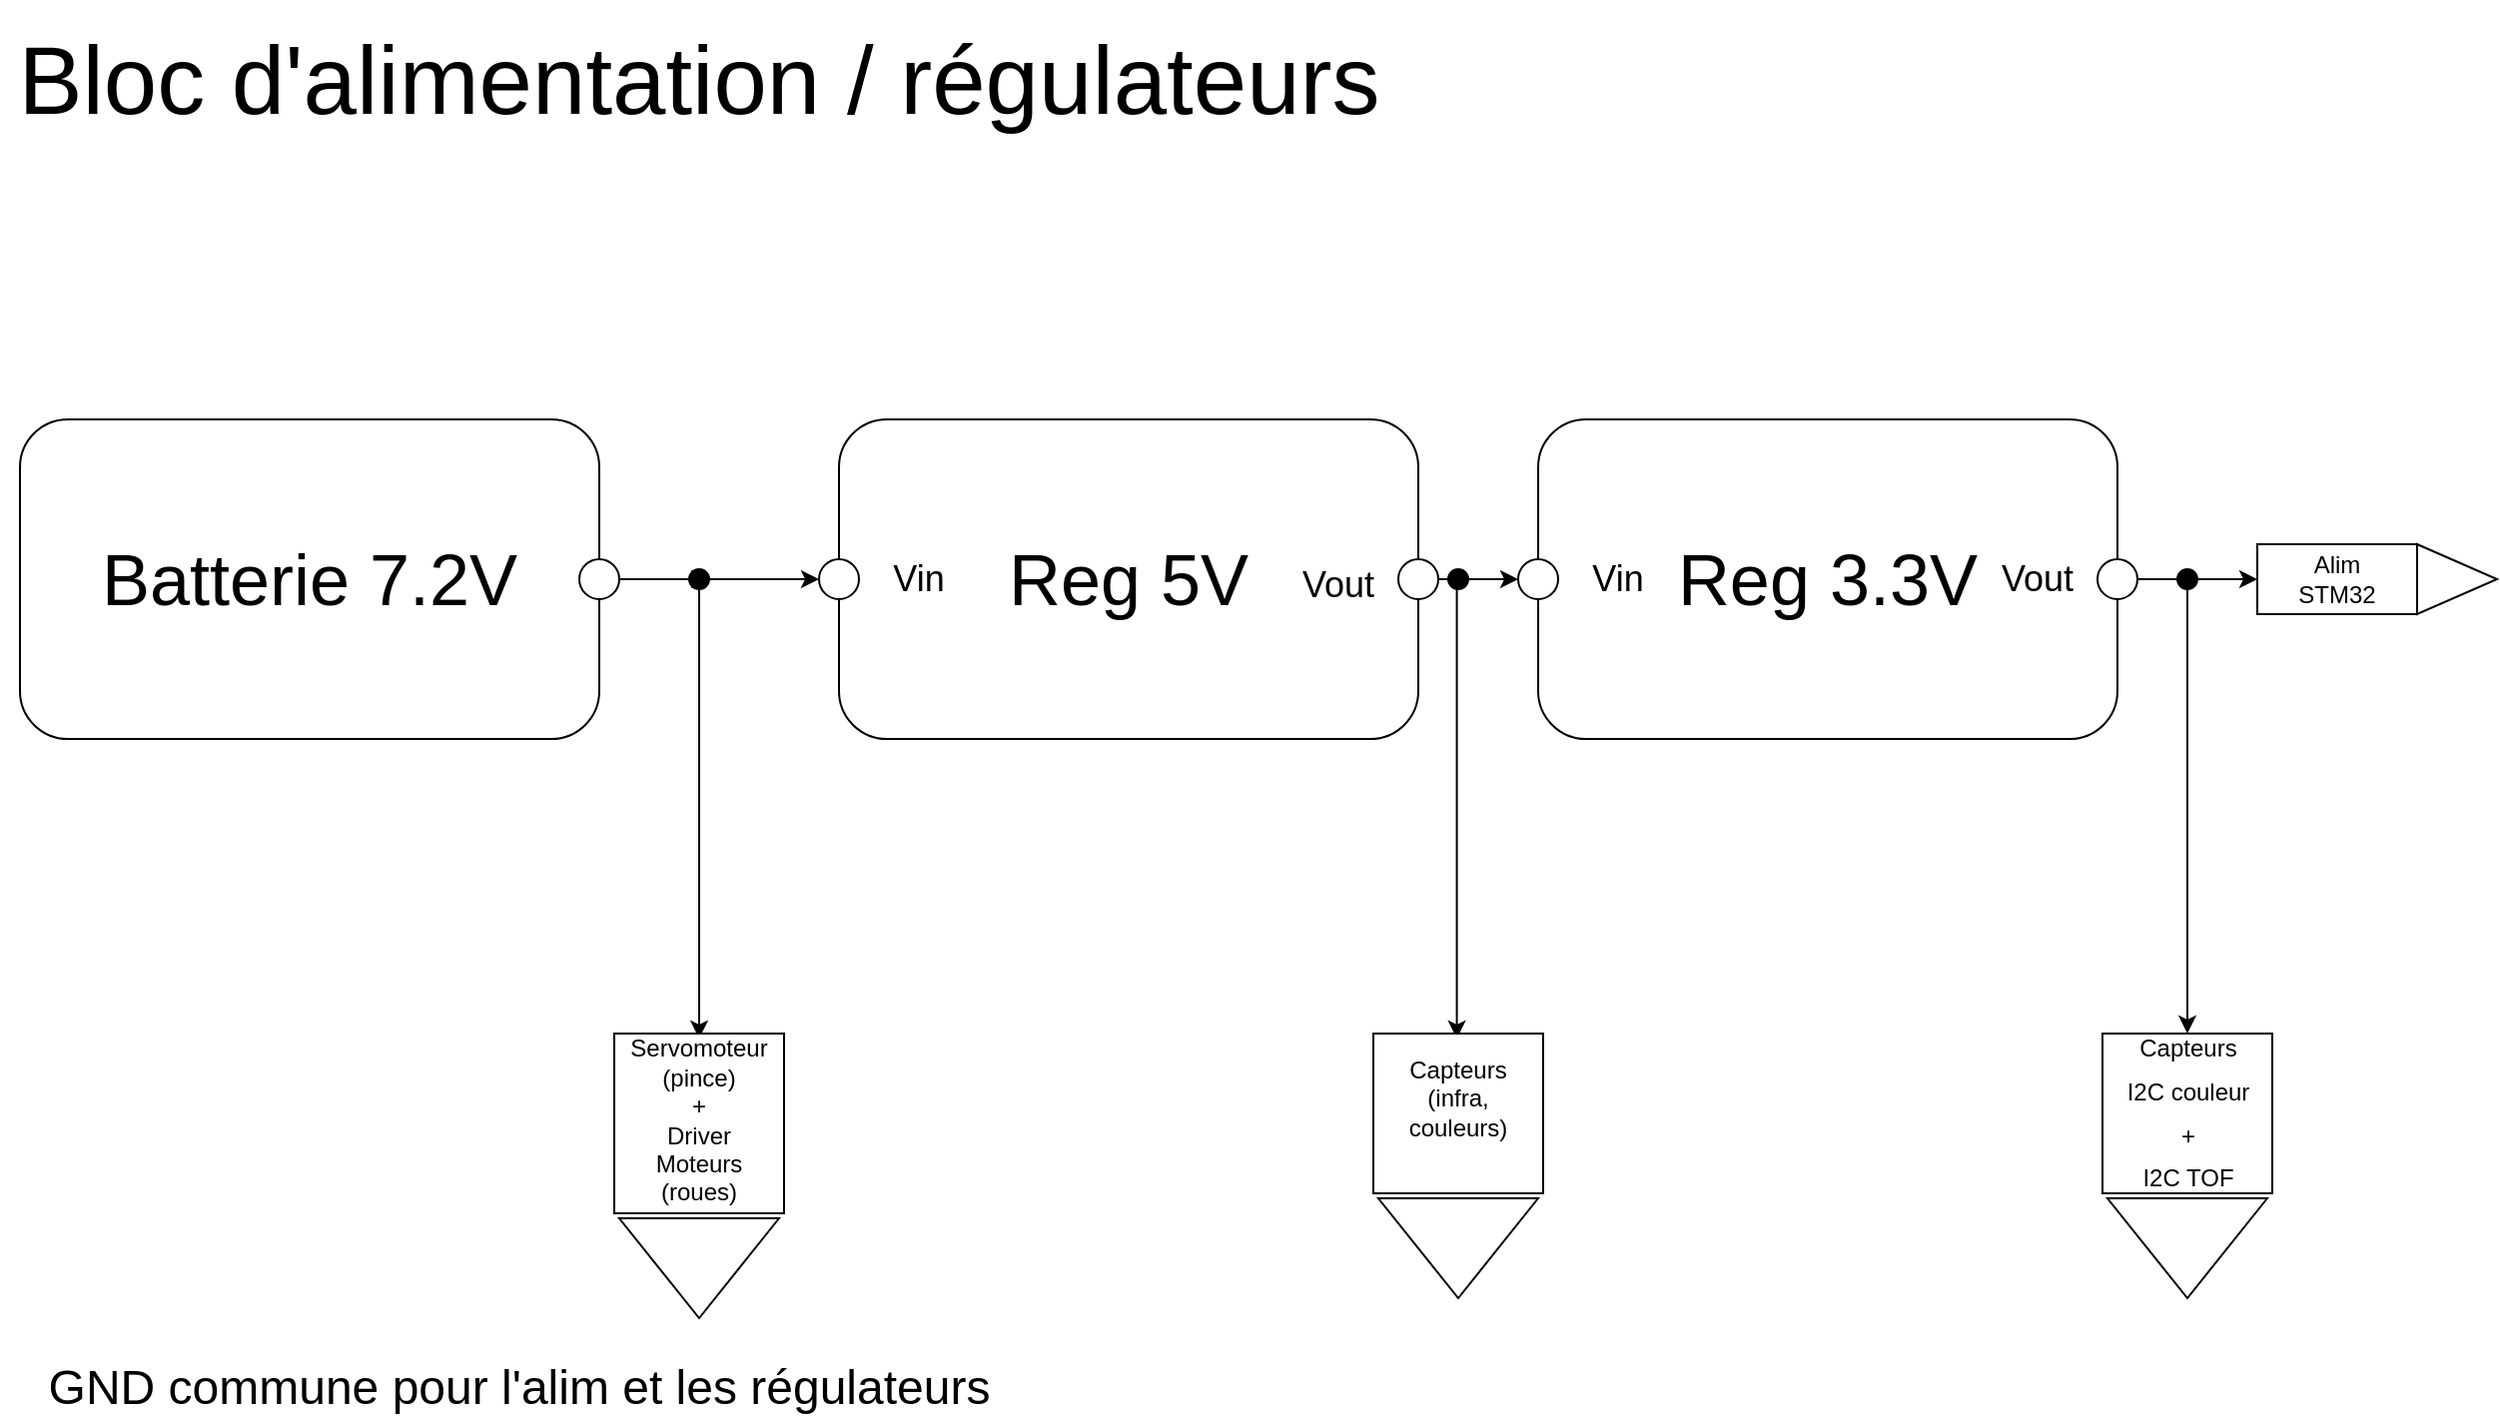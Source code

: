 <mxfile version="20.3.7" type="device"><diagram id="3C4BTzKw4mH43jC1ddBI" name="Page-1"><mxGraphModel dx="1278" dy="547" grid="1" gridSize="10" guides="1" tooltips="1" connect="1" arrows="1" fold="1" page="1" pageScale="1" pageWidth="1500" pageHeight="1169" math="0" shadow="0"><root><mxCell id="0"/><mxCell id="1" parent="0"/><mxCell id="SovU_W7qSeXK1-kQtaak-1" style="edgeStyle=orthogonalEdgeStyle;rounded=0;orthogonalLoop=1;jettySize=auto;html=1;entryX=0;entryY=0.5;entryDx=0;entryDy=0;startArrow=none;" parent="1" source="SovU_W7qSeXK1-kQtaak-20" target="SovU_W7qSeXK1-kQtaak-5" edge="1"><mxGeometry relative="1" as="geometry"/></mxCell><mxCell id="SovU_W7qSeXK1-kQtaak-2" value="" style="rounded=1;whiteSpace=wrap;html=1;" parent="1" vertex="1"><mxGeometry x="40" y="230" width="290" height="160" as="geometry"/></mxCell><mxCell id="SovU_W7qSeXK1-kQtaak-3" value="" style="rounded=1;whiteSpace=wrap;html=1;" parent="1" vertex="1"><mxGeometry x="450" y="230" width="290" height="160" as="geometry"/></mxCell><mxCell id="SovU_W7qSeXK1-kQtaak-4" value="" style="ellipse;whiteSpace=wrap;html=1;aspect=fixed;" parent="1" vertex="1"><mxGeometry x="320" y="300" width="20" height="20" as="geometry"/></mxCell><mxCell id="SovU_W7qSeXK1-kQtaak-5" value="" style="ellipse;whiteSpace=wrap;html=1;aspect=fixed;" parent="1" vertex="1"><mxGeometry x="440" y="300" width="20" height="20" as="geometry"/></mxCell><mxCell id="SovU_W7qSeXK1-kQtaak-6" style="edgeStyle=orthogonalEdgeStyle;rounded=0;orthogonalLoop=1;jettySize=auto;html=1;exitX=1;exitY=0.5;exitDx=0;exitDy=0;entryX=0;entryY=0.5;entryDx=0;entryDy=0;" parent="1" source="SovU_W7qSeXK1-kQtaak-7" target="SovU_W7qSeXK1-kQtaak-9" edge="1"><mxGeometry relative="1" as="geometry"/></mxCell><mxCell id="SovU_W7qSeXK1-kQtaak-7" value="" style="ellipse;whiteSpace=wrap;html=1;aspect=fixed;" parent="1" vertex="1"><mxGeometry x="730" y="300" width="20" height="20" as="geometry"/></mxCell><mxCell id="SovU_W7qSeXK1-kQtaak-8" value="" style="rounded=1;whiteSpace=wrap;html=1;" parent="1" vertex="1"><mxGeometry x="800" y="230" width="290" height="160" as="geometry"/></mxCell><mxCell id="SovU_W7qSeXK1-kQtaak-9" value="" style="ellipse;whiteSpace=wrap;html=1;aspect=fixed;" parent="1" vertex="1"><mxGeometry x="790" y="300" width="20" height="20" as="geometry"/></mxCell><mxCell id="SovU_W7qSeXK1-kQtaak-10" style="edgeStyle=orthogonalEdgeStyle;rounded=0;orthogonalLoop=1;jettySize=auto;html=1;exitX=1;exitY=0.5;exitDx=0;exitDy=0;entryX=0;entryY=0.5;entryDx=0;entryDy=0;startArrow=none;" parent="1" source="f40CkIb_cGJn1xrj5Bn1-4" target="SovU_W7qSeXK1-kQtaak-12" edge="1"><mxGeometry relative="1" as="geometry"/></mxCell><mxCell id="SovU_W7qSeXK1-kQtaak-11" value="" style="ellipse;whiteSpace=wrap;html=1;aspect=fixed;" parent="1" vertex="1"><mxGeometry x="1080" y="300" width="20" height="20" as="geometry"/></mxCell><mxCell id="SovU_W7qSeXK1-kQtaak-12" value="" style="rounded=0;whiteSpace=wrap;html=1;" parent="1" vertex="1"><mxGeometry x="1160" y="292.5" width="80" height="35" as="geometry"/></mxCell><mxCell id="SovU_W7qSeXK1-kQtaak-13" value="" style="triangle;whiteSpace=wrap;html=1;" parent="1" vertex="1"><mxGeometry x="1240" y="292.5" width="40" height="35" as="geometry"/></mxCell><mxCell id="SovU_W7qSeXK1-kQtaak-14" value="Alim STM32" style="text;html=1;strokeColor=none;fillColor=none;align=center;verticalAlign=middle;whiteSpace=wrap;rounded=0;" parent="1" vertex="1"><mxGeometry x="1170" y="295" width="60" height="30" as="geometry"/></mxCell><mxCell id="SovU_W7qSeXK1-kQtaak-15" value="&lt;font style=&quot;font-size: 36px;&quot;&gt;Batterie 7.2V&lt;/font&gt;" style="text;html=1;strokeColor=none;fillColor=none;align=center;verticalAlign=middle;whiteSpace=wrap;rounded=0;" parent="1" vertex="1"><mxGeometry x="70" y="277.5" width="230" height="65" as="geometry"/></mxCell><mxCell id="SovU_W7qSeXK1-kQtaak-16" value="&lt;font style=&quot;font-size: 36px;&quot;&gt;Reg 5V&lt;/font&gt;" style="text;html=1;strokeColor=none;fillColor=none;align=center;verticalAlign=middle;whiteSpace=wrap;rounded=0;" parent="1" vertex="1"><mxGeometry x="480" y="277.5" width="230" height="65" as="geometry"/></mxCell><mxCell id="SovU_W7qSeXK1-kQtaak-17" value="&lt;font style=&quot;font-size: 36px;&quot;&gt;Reg 3.3V&lt;/font&gt;" style="text;html=1;strokeColor=none;fillColor=none;align=center;verticalAlign=middle;whiteSpace=wrap;rounded=0;" parent="1" vertex="1"><mxGeometry x="830" y="277.5" width="230" height="65" as="geometry"/></mxCell><mxCell id="SovU_W7qSeXK1-kQtaak-18" value="" style="endArrow=none;html=1;rounded=0;fontSize=36;startArrow=none;" parent="1" source="SovU_W7qSeXK1-kQtaak-19" edge="1"><mxGeometry width="50" height="50" relative="1" as="geometry"><mxPoint x="760" y="500" as="sourcePoint"/><mxPoint x="760" y="310" as="targetPoint"/></mxGeometry></mxCell><mxCell id="SovU_W7qSeXK1-kQtaak-19" value="" style="ellipse;whiteSpace=wrap;html=1;aspect=fixed;fontSize=36;fillColor=#000000;" parent="1" vertex="1"><mxGeometry x="755" y="305" width="10" height="10" as="geometry"/></mxCell><mxCell id="SovU_W7qSeXK1-kQtaak-20" value="" style="ellipse;whiteSpace=wrap;html=1;aspect=fixed;fontSize=36;fillColor=#000000;" parent="1" vertex="1"><mxGeometry x="375" y="305" width="10" height="10" as="geometry"/></mxCell><mxCell id="SovU_W7qSeXK1-kQtaak-21" value="" style="edgeStyle=orthogonalEdgeStyle;rounded=0;orthogonalLoop=1;jettySize=auto;html=1;entryX=0;entryY=0.5;entryDx=0;entryDy=0;endArrow=none;" parent="1" target="SovU_W7qSeXK1-kQtaak-20" edge="1"><mxGeometry relative="1" as="geometry"><mxPoint x="340" y="310" as="sourcePoint"/><mxPoint x="440" y="310" as="targetPoint"/></mxGeometry></mxCell><mxCell id="SovU_W7qSeXK1-kQtaak-22" value="Vin" style="text;html=1;strokeColor=none;fillColor=none;align=center;verticalAlign=middle;whiteSpace=wrap;rounded=0;fontSize=18;" parent="1" vertex="1"><mxGeometry x="460" y="295" width="60" height="30" as="geometry"/></mxCell><mxCell id="SovU_W7qSeXK1-kQtaak-23" value="Vin" style="text;html=1;strokeColor=none;fillColor=none;align=center;verticalAlign=middle;whiteSpace=wrap;rounded=0;fontSize=18;" parent="1" vertex="1"><mxGeometry x="810" y="295" width="60" height="30" as="geometry"/></mxCell><mxCell id="SovU_W7qSeXK1-kQtaak-24" value="Vout" style="text;html=1;strokeColor=none;fillColor=none;align=center;verticalAlign=middle;whiteSpace=wrap;rounded=0;fontSize=18;" parent="1" vertex="1"><mxGeometry x="670" y="297.5" width="60" height="30" as="geometry"/></mxCell><mxCell id="SovU_W7qSeXK1-kQtaak-25" value="Vout" style="text;html=1;strokeColor=none;fillColor=none;align=center;verticalAlign=middle;whiteSpace=wrap;rounded=0;fontSize=18;" parent="1" vertex="1"><mxGeometry x="1020" y="295" width="60" height="30" as="geometry"/></mxCell><mxCell id="SovU_W7qSeXK1-kQtaak-26" style="edgeStyle=orthogonalEdgeStyle;rounded=0;orthogonalLoop=1;jettySize=auto;html=1;exitX=0;exitY=0.5;exitDx=0;exitDy=0;entryX=1;entryY=0.5;entryDx=0;entryDy=0;fontSize=18;" parent="1" source="SovU_W7qSeXK1-kQtaak-20" target="SovU_W7qSeXK1-kQtaak-20" edge="1"><mxGeometry relative="1" as="geometry"/></mxCell><mxCell id="rEL5vbgk0XZh_cyXzqKz-1" value="&lt;font style=&quot;font-size: 48px;&quot;&gt;Bloc d'alimentation / régulateurs&lt;/font&gt;" style="text;html=1;strokeColor=none;fillColor=none;align=center;verticalAlign=middle;whiteSpace=wrap;rounded=0;" parent="1" vertex="1"><mxGeometry x="30" y="20" width="700" height="80" as="geometry"/></mxCell><mxCell id="ZRjjszEhaEIEKxupyh3G-1" value="" style="endArrow=classic;html=1;rounded=0;fontSize=48;exitX=0.5;exitY=1;exitDx=0;exitDy=0;strokeColor=#000000;" parent="1" source="SovU_W7qSeXK1-kQtaak-20" edge="1"><mxGeometry width="50" height="50" relative="1" as="geometry"><mxPoint x="620" y="290" as="sourcePoint"/><mxPoint x="380" y="540" as="targetPoint"/></mxGeometry></mxCell><mxCell id="ZRjjszEhaEIEKxupyh3G-2" value="" style="endArrow=classic;html=1;rounded=0;fontSize=48;exitX=0.5;exitY=1;exitDx=0;exitDy=0;strokeColor=#000000;" parent="1" edge="1"><mxGeometry width="50" height="50" relative="1" as="geometry"><mxPoint x="759.29" y="315" as="sourcePoint"/><mxPoint x="759.29" y="540" as="targetPoint"/></mxGeometry></mxCell><mxCell id="ZRjjszEhaEIEKxupyh3G-3" value="" style="rounded=0;whiteSpace=wrap;html=1;rotation=90;" parent="1" vertex="1"><mxGeometry x="335" y="540" width="90" height="85" as="geometry"/></mxCell><mxCell id="ZRjjszEhaEIEKxupyh3G-4" value="" style="triangle;whiteSpace=wrap;html=1;direction=south;" parent="1" vertex="1"><mxGeometry x="340" y="630" width="80" height="50" as="geometry"/></mxCell><mxCell id="ZRjjszEhaEIEKxupyh3G-5" value="&lt;font style=&quot;font-size: 12px;&quot;&gt;Servomoteur&lt;br&gt;(pince)&lt;br&gt;+&lt;br&gt;Driver Moteurs&lt;br&gt;(roues)&lt;br&gt;&lt;/font&gt;" style="text;html=1;strokeColor=none;fillColor=none;align=center;verticalAlign=middle;whiteSpace=wrap;rounded=0;" parent="1" vertex="1"><mxGeometry x="350" y="566" width="60" height="30" as="geometry"/></mxCell><mxCell id="ZRjjszEhaEIEKxupyh3G-7" value="" style="rounded=0;whiteSpace=wrap;html=1;rotation=90;" parent="1" vertex="1"><mxGeometry x="720" y="535" width="80" height="85" as="geometry"/></mxCell><mxCell id="ZRjjszEhaEIEKxupyh3G-8" value="" style="triangle;whiteSpace=wrap;html=1;direction=south;" parent="1" vertex="1"><mxGeometry x="720" y="620" width="80" height="50" as="geometry"/></mxCell><mxCell id="ZRjjszEhaEIEKxupyh3G-9" value="Capteurs&lt;br&gt;(infra, couleurs)" style="text;html=1;strokeColor=none;fillColor=none;align=center;verticalAlign=middle;whiteSpace=wrap;rounded=0;" parent="1" vertex="1"><mxGeometry x="730" y="555" width="60" height="30" as="geometry"/></mxCell><mxCell id="ZRjjszEhaEIEKxupyh3G-10" value="&lt;font style=&quot;font-size: 24px;&quot;&gt;GND commune pour l'alim et les régulateurs&lt;/font&gt;" style="text;html=1;strokeColor=none;fillColor=none;align=center;verticalAlign=middle;whiteSpace=wrap;rounded=0;fontSize=12;" parent="1" vertex="1"><mxGeometry x="40" y="700" width="500" height="30" as="geometry"/></mxCell><mxCell id="f40CkIb_cGJn1xrj5Bn1-1" value="" style="rounded=0;whiteSpace=wrap;html=1;rotation=90;" vertex="1" parent="1"><mxGeometry x="1085" y="535" width="80" height="85" as="geometry"/></mxCell><mxCell id="f40CkIb_cGJn1xrj5Bn1-2" value="" style="triangle;whiteSpace=wrap;html=1;direction=south;" vertex="1" parent="1"><mxGeometry x="1085" y="620" width="80" height="50" as="geometry"/></mxCell><mxCell id="f40CkIb_cGJn1xrj5Bn1-6" style="edgeStyle=orthogonalEdgeStyle;rounded=0;orthogonalLoop=1;jettySize=auto;html=1;exitX=0.5;exitY=1;exitDx=0;exitDy=0;strokeColor=#000000;fontSize=18;entryX=0;entryY=0.5;entryDx=0;entryDy=0;" edge="1" parent="1" source="f40CkIb_cGJn1xrj5Bn1-4" target="f40CkIb_cGJn1xrj5Bn1-1"><mxGeometry relative="1" as="geometry"><mxPoint x="1125" y="510" as="targetPoint"/></mxGeometry></mxCell><mxCell id="f40CkIb_cGJn1xrj5Bn1-4" value="" style="ellipse;whiteSpace=wrap;html=1;aspect=fixed;fontSize=36;fillColor=#000000;" vertex="1" parent="1"><mxGeometry x="1120" y="305" width="10" height="10" as="geometry"/></mxCell><mxCell id="f40CkIb_cGJn1xrj5Bn1-5" value="" style="edgeStyle=orthogonalEdgeStyle;rounded=0;orthogonalLoop=1;jettySize=auto;html=1;exitX=1;exitY=0.5;exitDx=0;exitDy=0;entryX=0;entryY=0.5;entryDx=0;entryDy=0;endArrow=none;" edge="1" parent="1" source="SovU_W7qSeXK1-kQtaak-11" target="f40CkIb_cGJn1xrj5Bn1-4"><mxGeometry relative="1" as="geometry"><mxPoint x="1100" y="310" as="sourcePoint"/><mxPoint x="1160" y="310" as="targetPoint"/></mxGeometry></mxCell><mxCell id="f40CkIb_cGJn1xrj5Bn1-7" value="&lt;font style=&quot;font-size: 12px;&quot;&gt;Capteurs&lt;br&gt;I2C couleur&lt;br&gt;+&lt;br&gt;I2C TOF&lt;br&gt;&lt;/font&gt;" style="text;html=1;strokeColor=none;fillColor=none;align=center;verticalAlign=middle;whiteSpace=wrap;rounded=0;fontSize=18;" vertex="1" parent="1"><mxGeometry x="1082.5" y="560.5" width="85" height="30" as="geometry"/></mxCell></root></mxGraphModel></diagram></mxfile>